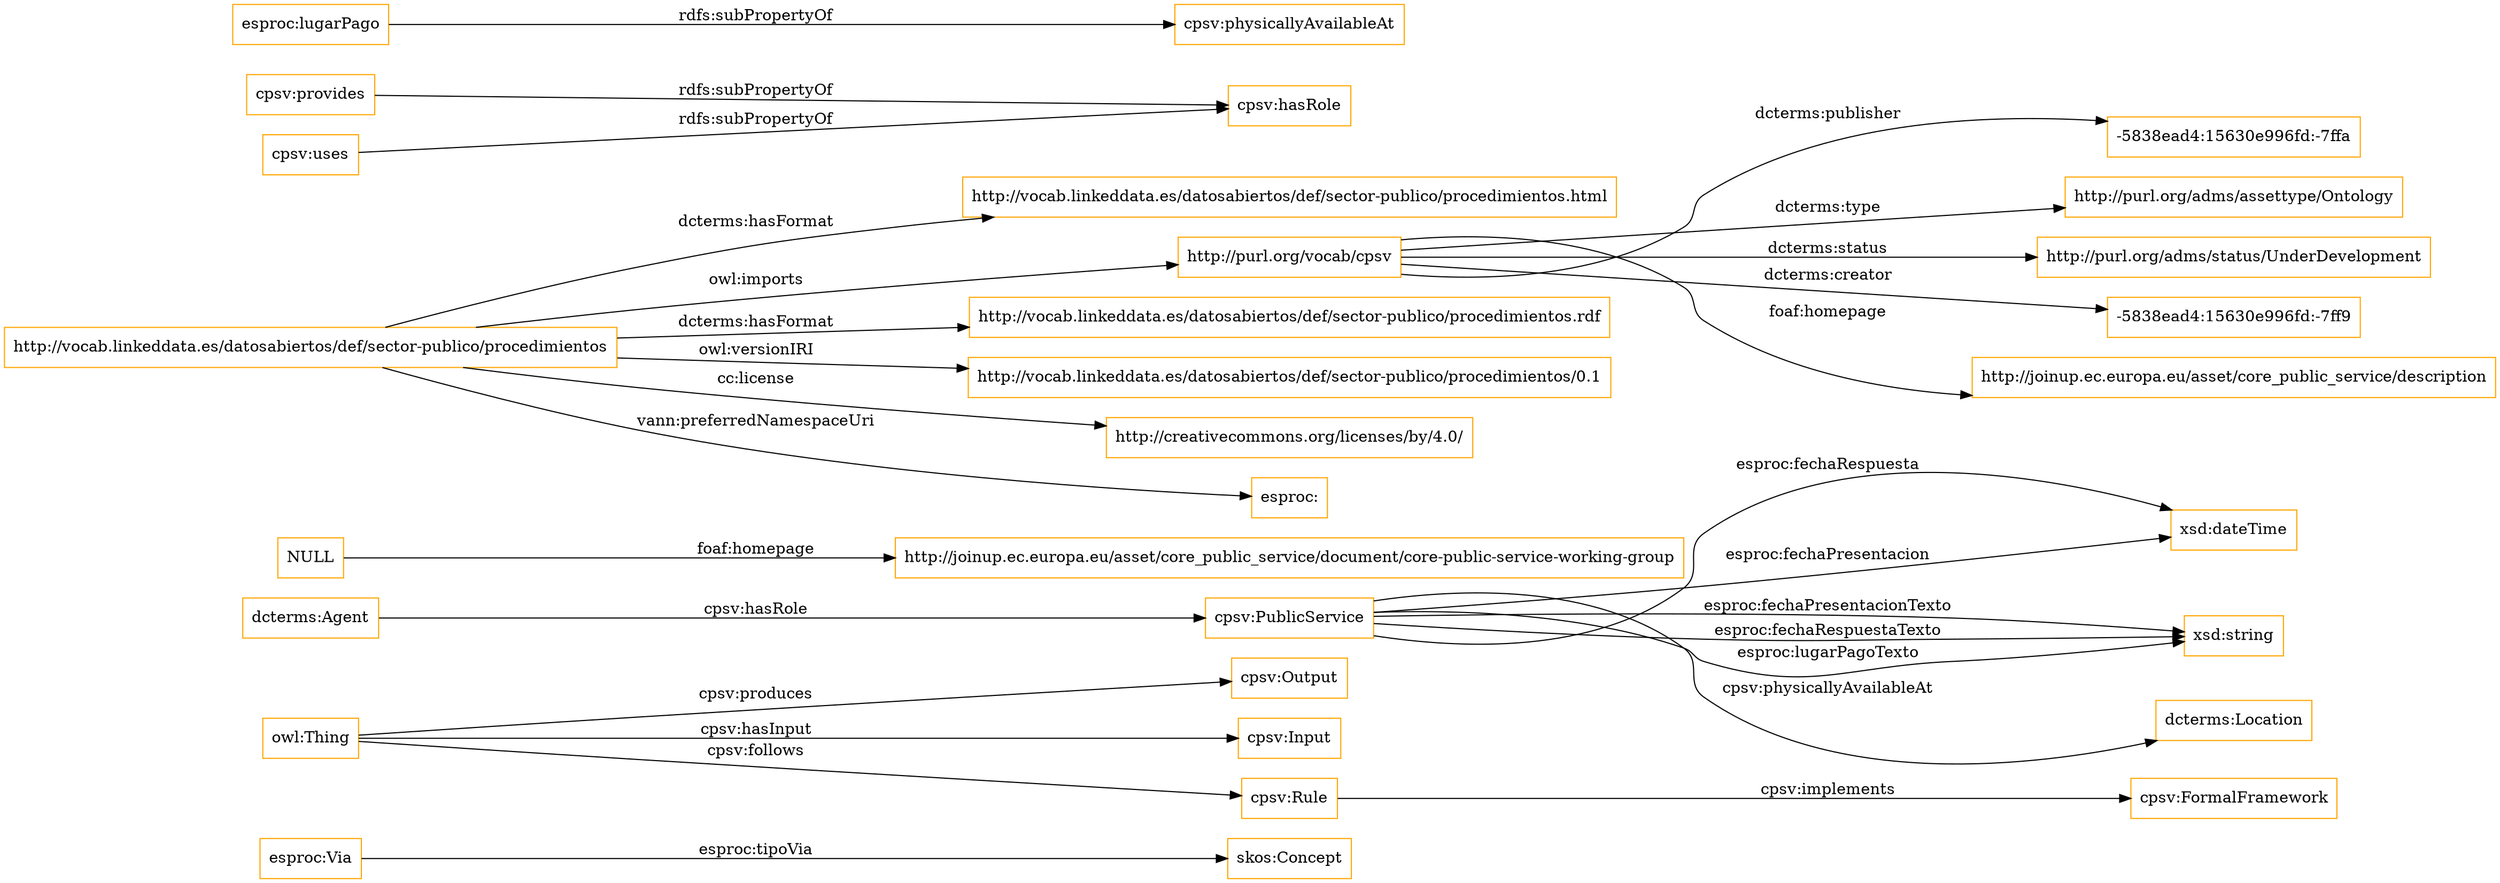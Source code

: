 digraph ar2dtool_diagram { 
rankdir=LR;
size="1501"
node [shape = rectangle, color="orange"]; "skos:Concept" "cpsv:FormalFramework" "cpsv:Output" "cpsv:Input" "cpsv:Rule" "cpsv:PublicService" ; /*classes style*/
	"NULL" -> "http://joinup.ec.europa.eu/asset/core_public_service/document/core-public-service-working-group" [ label = "foaf:homepage" ];
	"http://vocab.linkeddata.es/datosabiertos/def/sector-publico/procedimientos" -> "http://vocab.linkeddata.es/datosabiertos/def/sector-publico/procedimientos.html" [ label = "dcterms:hasFormat" ];
	"http://vocab.linkeddata.es/datosabiertos/def/sector-publico/procedimientos" -> "http://purl.org/vocab/cpsv" [ label = "owl:imports" ];
	"http://vocab.linkeddata.es/datosabiertos/def/sector-publico/procedimientos" -> "http://vocab.linkeddata.es/datosabiertos/def/sector-publico/procedimientos.rdf" [ label = "dcterms:hasFormat" ];
	"http://vocab.linkeddata.es/datosabiertos/def/sector-publico/procedimientos" -> "http://vocab.linkeddata.es/datosabiertos/def/sector-publico/procedimientos/0.1" [ label = "owl:versionIRI" ];
	"http://vocab.linkeddata.es/datosabiertos/def/sector-publico/procedimientos" -> "http://creativecommons.org/licenses/by/4.0/" [ label = "cc:license" ];
	"http://vocab.linkeddata.es/datosabiertos/def/sector-publico/procedimientos" -> "esproc:" [ label = "vann:preferredNamespaceUri" ];
	"cpsv:provides" -> "cpsv:hasRole" [ label = "rdfs:subPropertyOf" ];
	"http://purl.org/vocab/cpsv" -> "-5838ead4:15630e996fd:-7ffa" [ label = "dcterms:publisher" ];
	"http://purl.org/vocab/cpsv" -> "http://purl.org/adms/assettype/Ontology" [ label = "dcterms:type" ];
	"http://purl.org/vocab/cpsv" -> "http://purl.org/adms/status/UnderDevelopment" [ label = "dcterms:status" ];
	"http://purl.org/vocab/cpsv" -> "-5838ead4:15630e996fd:-7ff9" [ label = "dcterms:creator" ];
	"http://purl.org/vocab/cpsv" -> "http://joinup.ec.europa.eu/asset/core_public_service/description" [ label = "foaf:homepage" ];
	"cpsv:uses" -> "cpsv:hasRole" [ label = "rdfs:subPropertyOf" ];
	"esproc:lugarPago" -> "cpsv:physicallyAvailableAt" [ label = "rdfs:subPropertyOf" ];
	"cpsv:PublicService" -> "xsd:dateTime" [ label = "esproc:fechaRespuesta" ];
	"owl:Thing" -> "cpsv:Input" [ label = "cpsv:hasInput" ];
	"esproc:Via" -> "skos:Concept" [ label = "esproc:tipoVia" ];
	"cpsv:Rule" -> "cpsv:FormalFramework" [ label = "cpsv:implements" ];
	"cpsv:PublicService" -> "xsd:string" [ label = "esproc:fechaPresentacionTexto" ];
	"cpsv:PublicService" -> "xsd:string" [ label = "esproc:fechaRespuestaTexto" ];
	"dcterms:Agent" -> "cpsv:PublicService" [ label = "cpsv:hasRole" ];
	"cpsv:PublicService" -> "dcterms:Location" [ label = "cpsv:physicallyAvailableAt" ];
	"owl:Thing" -> "cpsv:Rule" [ label = "cpsv:follows" ];
	"owl:Thing" -> "cpsv:Output" [ label = "cpsv:produces" ];
	"cpsv:PublicService" -> "xsd:string" [ label = "esproc:lugarPagoTexto" ];
	"cpsv:PublicService" -> "xsd:dateTime" [ label = "esproc:fechaPresentacion" ];

}
